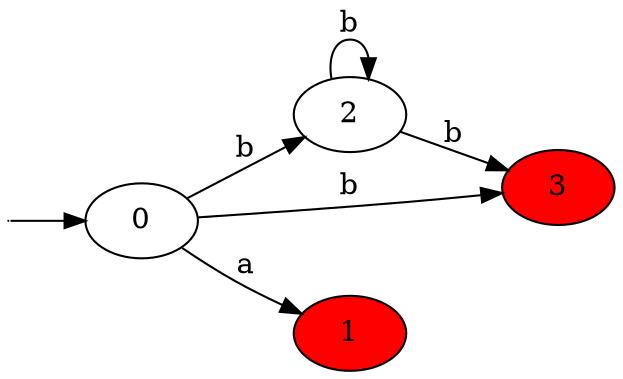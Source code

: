 digraph {
rankdir=LR
fictitious [shape=point, label="", width=0, height=0]

fictitious -> 0
0
0 -> 2 [label=b]
2
2 -> 2 [label=b]
2 -> 3 [label=b]
3 [fillcolor=red, style=filled]
0 -> 3 [label=b]
0 -> 1 [label=a]
1 [fillcolor=red, style=filled]
}